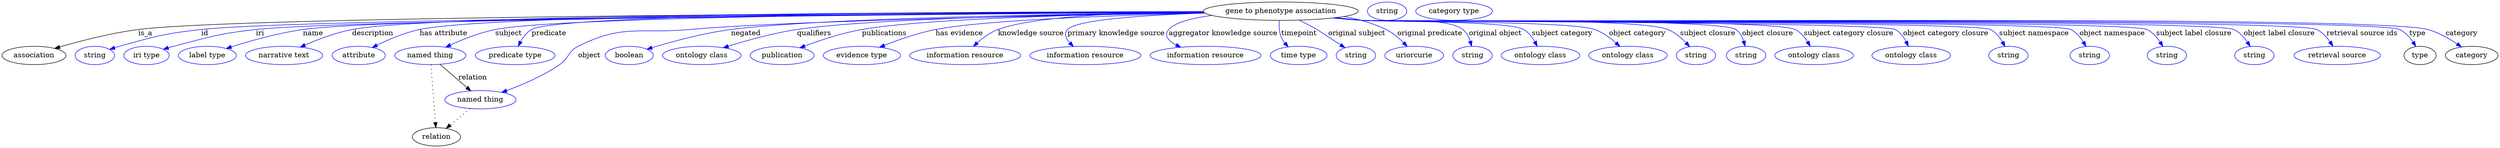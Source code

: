 digraph {
	graph [bb="0,0,4878.7,283"];
	node [label="\N"];
	"gene to phenotype association"	[height=0.5,
		label="gene to phenotype association",
		pos="2498.4,265",
		width=4.2066];
	association	[height=0.5,
		pos="62.394,178",
		width=1.7332];
	"gene to phenotype association" -> association	[label=is_a,
		lp="280.39,221.5",
		pos="e,102.91,191.79 2347.1,263.6 1878.7,262.07 470.95,255.33 266.39,229 213.1,222.14 153.57,206.61 112.64,194.67"];
	id	[color=blue,
		height=0.5,
		label=string,
		pos="181.39,178",
		width=1.0652];
	"gene to phenotype association" -> id	[color=blue,
		label=id,
		lp="396.39,221.5",
		pos="e,210.38,189.98 2347.6,263.13 1897.4,260.29 581.96,250.27 389.39,229 317.23,221.03 299.34,215.5 229.39,196 226.29,195.13 223.09,\
194.17 219.89,193.15",
		style=solid];
	iri	[color=blue,
		height=0.5,
		label="iri type",
		pos="282.39,178",
		width=1.2277];
	"gene to phenotype association" -> iri	[color=blue,
		label=iri,
		lp="503.39,221.5",
		pos="e,315.31,190.16 2347.5,262.98 1912.9,259.82 677.2,249.16 495.39,229 423.23,221 405.62,214.45 335.39,196 332.02,195.11 328.55,194.14 \
325.06,193.12",
		style=solid];
	name	[color=blue,
		height=0.5,
		label="label type",
		pos="401.39,178",
		width=1.5707];
	"gene to phenotype association" -> name	[color=blue,
		label=name,
		lp="607.39,221.5",
		pos="e,438.25,191.77 2347.3,263.35 1926.2,261.26 759.22,253.29 587.39,229 538.92,222.15 485.05,206.78 447.81,194.87",
		style=solid];
	description	[color=blue,
		height=0.5,
		label="narrative text",
		pos="551.39,178",
		width=2.0943];
	"gene to phenotype association" -> description	[color=blue,
		label=description,
		lp="723.89,221.5",
		pos="e,582.77,194.4 2347.1,264.05 1940.6,263.75 844.21,260.04 683.39,229 651.71,222.88 617.7,209.83 592.13,198.6",
		style=solid];
	"has attribute"	[color=blue,
		height=0.5,
		label=attribute,
		pos="696.39,178",
		width=1.4443];
	"gene to phenotype association" -> "has attribute"	[color=blue,
		label="has attribute",
		lp="862.39,221.5",
		pos="e,722.86,193.55 2347,264.09 1961.5,263.87 962.53,260.25 815.39,229 786.11,222.78 754.98,209.44 731.91,198.1",
		style=solid];
	subject	[color=blue,
		height=0.5,
		label="named thing",
		pos="836.39,178",
		width=1.9318];
	"gene to phenotype association" -> subject	[color=blue,
		label=subject,
		lp="989.39,221.5",
		pos="e,866.52,194.37 2347.3,263.57 1986.8,262.1 1096.3,255.78 963.39,229 932.94,222.86 900.37,209.9 875.84,198.71",
		style=solid];
	predicate	[color=blue,
		height=0.5,
		label="predicate type",
		pos="1002.4,178",
		width=2.1665];
	"gene to phenotype association" -> predicate	[color=blue,
		label=predicate,
		lp="1068.4,221.5",
		pos="e,1008.4,196.14 2347,264.19 1984.3,264.13 1090.8,260.75 1034.4,229 1025,223.69 1017.9,214.33 1012.8,205.13",
		style=solid];
	object	[color=blue,
		height=0.5,
		label="named thing",
		pos="934.39,91",
		width=1.9318];
	"gene to phenotype association" -> object	[color=blue,
		label=object,
		lp="1147.4,178",
		pos="e,976.03,105.47 2349.3,261.73 2082.5,257.29 1533.3,246.34 1342.4,229 1245.2,220.17 1212.5,240.02 1125.4,196 1105.2,185.79 1108.1,\
172.77 1089.4,160 1057.3,138.07 1017,120.64 985.5,108.92",
		style=solid];
	negated	[color=blue,
		height=0.5,
		label=boolean,
		pos="1225.4,178",
		width=1.2999];
	"gene to phenotype association" -> negated	[color=blue,
		label=negated,
		lp="1452.4,221.5",
		pos="e,1260,190.37 2348,262.71 2095.6,259.93 1597.4,251.7 1423.4,229 1369.6,221.98 1309.4,205.49 1269.6,193.36",
		style=solid];
	qualifiers	[color=blue,
		height=0.5,
		label="ontology class",
		pos="1366.4,178",
		width=2.1304];
	"gene to phenotype association" -> qualifiers	[color=blue,
		label=qualifiers,
		lp="1585.9,221.5",
		pos="e,1408.3,193.18 2348.2,262.57 2121.2,259.7 1701.2,251.46 1552.4,229 1506.1,222.01 1454.8,207.72 1417.8,196.19",
		style=solid];
	publications	[color=blue,
		height=0.5,
		label=publication,
		pos="1523.4,178",
		width=1.7332];
	"gene to phenotype association" -> publications	[color=blue,
		label=publications,
		lp="1723.4,221.5",
		pos="e,1558,193.06 2348.4,262.38 2147.9,259.39 1803.5,251.12 1679.4,229 1640.7,222.11 1598.4,208.11 1567.6,196.67",
		style=solid];
	"has evidence"	[color=blue,
		height=0.5,
		label="evidence type",
		pos="1679.4,178",
		width=2.0943];
	"gene to phenotype association" -> "has evidence"	[color=blue,
		label="has evidence",
		lp="1869.9,221.5",
		pos="e,1713.8,194.06 2350.1,261.18 2182.5,257.14 1920.5,247.98 1823.4,229 1788.9,222.26 1751.4,209.05 1723.4,197.9",
		style=solid];
	"knowledge source"	[color=blue,
		height=0.5,
		label="information resource",
		pos="1881.4,178",
		width=3.015];
	"gene to phenotype association" -> "knowledge source"	[color=blue,
		label="knowledge source",
		lp="2009.9,221.5",
		pos="e,1897.3,195.93 2346.9,264.39 2208.9,262.95 2016.2,255.89 1945.4,229 1930.4,223.32 1916.2,212.85 1904.9,202.96",
		style=solid];
	"primary knowledge source"	[color=blue,
		height=0.5,
		label="information resource",
		pos="2116.4,178",
		width=3.015];
	"gene to phenotype association" -> "primary knowledge source"	[color=blue,
		label="primary knowledge source",
		lp="2176.4,221.5",
		pos="e,2093.1,195.58 2350.3,261.21 2238,257.51 2099.7,248.92 2081.4,229 2074.1,221.04 2078.2,211.47 2085.7,202.85",
		style=solid];
	"aggregator knowledge source"	[color=blue,
		height=0.5,
		label="information resource",
		pos="2351.4,178",
		width=3.015];
	"gene to phenotype association" -> "aggregator knowledge source"	[color=blue,
		label="aggregator knowledge source",
		lp="2385.9,221.5",
		pos="e,2303,194.15 2363.9,256.71 2325.9,251.67 2291.5,243.21 2279.4,229 2269.3,217.19 2278.7,206.86 2293.6,198.69",
		style=solid];
	timepoint	[color=blue,
		height=0.5,
		label="time type",
		pos="2533.4,178",
		width=1.5346];
	"gene to phenotype association" -> timepoint	[color=blue,
		label=timepoint,
		lp="2534.4,221.5",
		pos="e,2513.1,194.83 2495.7,246.69 2494.9,236.76 2495.1,224.26 2499.4,214 2501.1,209.95 2503.5,206.11 2506.2,202.56",
		style=solid];
	"original subject"	[color=blue,
		height=0.5,
		label=string,
		pos="2645.4,178",
		width=1.0652];
	"gene to phenotype association" -> "original subject"	[color=blue,
		label="original subject",
		lp="2647.4,221.5",
		pos="e,2623.9,193.16 2534.2,247.4 2545.6,241.84 2558.2,235.42 2569.4,229 2570.6,228.29 2594.6,212.48 2615.4,198.82",
		style=solid];
	"original predicate"	[color=blue,
		height=0.5,
		label=uriorcurie,
		pos="2759.4,178",
		width=1.5887];
	"gene to phenotype association" -> "original predicate"	[color=blue,
		label="original predicate",
		lp="2789.9,221.5",
		pos="e,2745.8,195.62 2622.3,254.63 2650.3,249.37 2679.1,241.31 2704.4,229 2717.2,222.76 2729.2,212.6 2738.7,203.05",
		style=solid];
	"original object"	[color=blue,
		height=0.5,
		label=string,
		pos="2873.4,178",
		width=1.0652];
	"gene to phenotype association" -> "original object"	[color=blue,
		label="original object",
		lp="2917.9,221.5",
		pos="e,2871.5,196.13 2606.6,252.37 2624.3,250.54 2642.3,248.69 2659.4,247 2702.7,242.72 2819.7,255.33 2854.4,229 2861.7,223.43 2866.2,\
214.67 2869,206.03",
		style=solid];
	"subject category"	[color=blue,
		height=0.5,
		label="ontology class",
		pos="3006.4,178",
		width=2.1304];
	"gene to phenotype association" -> "subject category"	[color=blue,
		label="subject category",
		lp="3048.9,221.5",
		pos="e,3000,196.02 2604.4,252.08 2622.7,250.22 2641.6,248.45 2659.4,247 2694.2,244.16 2943.1,246.44 2973.4,229 2982.9,223.55 2990.1,214.16 \
2995.4,204.98",
		style=solid];
	"object category"	[color=blue,
		height=0.5,
		label="ontology class",
		pos="3177.4,178",
		width=2.1304];
	"gene to phenotype association" -> "object category"	[color=blue,
		label="object category",
		lp="3195.9,221.5",
		pos="e,3161.5,195.82 2603.1,251.94 2621.8,250.07 2641.2,248.32 2659.4,247 2709.6,243.35 3065,246.16 3112.4,229 3127.8,223.4 3142.6,212.7 \
3154.1,202.62",
		style=solid];
	"subject closure"	[color=blue,
		height=0.5,
		label=string,
		pos="3310.4,178",
		width=1.0652];
	"gene to phenotype association" -> "subject closure"	[color=blue,
		label="subject closure",
		lp="3333.9,221.5",
		pos="e,3297.9,195.34 2602.2,251.88 2621.2,249.99 2640.9,248.25 2659.4,247 2725.5,242.52 3194,253.82 3255.4,229 3269.1,223.45 3281.6,212.83 \
3291.2,202.8",
		style=solid];
	"object closure"	[color=blue,
		height=0.5,
		label=string,
		pos="3408.4,178",
		width=1.0652];
	"gene to phenotype association" -> "object closure"	[color=blue,
		label="object closure",
		lp="3450.4,221.5",
		pos="e,3406.3,196.38 2601.8,251.84 2620.9,249.94 2640.7,248.21 2659.4,247 2699.8,244.37 3355.1,252.12 3388.4,229 3396.1,223.65 3400.8,\
214.82 3403.7,206.06",
		style=solid];
	"subject category closure"	[color=blue,
		height=0.5,
		label="ontology class",
		pos="3541.4,178",
		width=2.1304];
	"gene to phenotype association" -> "subject category closure"	[color=blue,
		label="subject category closure",
		lp="3608.9,221.5",
		pos="e,3533.8,196.21 2601.8,251.79 2620.9,249.9 2640.7,248.18 2659.4,247 2706.3,244.03 3462.7,250.58 3504.4,229 3514.6,223.73 3522.7,\
214.25 3528.7,204.94",
		style=solid];
	"object category closure"	[color=blue,
		height=0.5,
		label="ontology class",
		pos="3731.4,178",
		width=2.1304];
	"gene to phenotype association" -> "object category closure"	[color=blue,
		label="object category closure",
		lp="3798.9,221.5",
		pos="e,3725.7,196.14 2601.3,251.77 2620.6,249.87 2640.6,248.15 2659.4,247 2688.3,245.23 3675.2,243.28 3700.4,229 3709.6,223.76 3716.5,\
214.54 3721.3,205.43",
		style=solid];
	"subject namespace"	[color=blue,
		height=0.5,
		label=string,
		pos="3921.4,178",
		width=1.0652];
	"gene to phenotype association" -> "subject namespace"	[color=blue,
		label="subject namespace",
		lp="3971.4,221.5",
		pos="e,3914.7,195.72 2601.3,251.73 2620.6,249.83 2640.6,248.13 2659.4,247 2693.4,244.96 3856.3,244.96 3886.4,229 3896.5,223.66 3904.3,\
213.97 3909.9,204.54",
		style=solid];
	"object namespace"	[color=blue,
		height=0.5,
		label=string,
		pos="4080.4,178",
		width=1.0652];
	"gene to phenotype association" -> "object namespace"	[color=blue,
		label="object namespace",
		lp="4124.4,221.5",
		pos="e,4073,195.76 2600.9,251.75 2620.3,249.83 2640.5,248.12 2659.4,247 2697.8,244.73 4009.2,246.53 4043.4,229 4053.7,223.7 4061.9,214.02 \
4067.9,204.58",
		style=solid];
	"subject label closure"	[color=blue,
		height=0.5,
		label=string,
		pos="4231.4,178",
		width=1.0652];
	"gene to phenotype association" -> "subject label closure"	[color=blue,
		label="subject label closure",
		lp="4284.4,221.5",
		pos="e,4223.4,195.79 2600.9,251.73 2620.3,249.81 2640.5,248.11 2659.4,247 2701.9,244.51 4154.2,247.91 4192.4,229 4203.1,223.69 4211.8,\
213.87 4218.2,204.33",
		style=solid];
	"object label closure"	[color=blue,
		height=0.5,
		label=string,
		pos="4402.4,178",
		width=1.0652];
	"gene to phenotype association" -> "object label closure"	[color=blue,
		label="object label closure",
		lp="4450.9,221.5",
		pos="e,4394.1,195.8 2600.9,251.71 2620.3,249.8 2640.5,248.1 2659.4,247 2706.6,244.26 4319.9,249.72 4362.4,229 4373.3,223.71 4382.1,213.89 \
4388.7,204.35",
		style=solid];
	"retrieval source ids"	[color=blue,
		height=0.5,
		label="retrieval source",
		pos="4564.4,178",
		width=2.347];
	"gene to phenotype association" -> "retrieval source ids"	[color=blue,
		label="retrieval source ids",
		lp="4612.9,221.5",
		pos="e,4555.8,196.3 2600.9,251.69 2620.3,249.79 2640.5,248.09 2659.4,247 2711.1,244.03 4477.8,251.67 4524.4,229 4535.1,223.79 4543.9,\
214.17 4550.4,204.76",
		style=solid];
	type	[height=0.5,
		pos="4726.4,178",
		width=0.86659];
	"gene to phenotype association" -> type	[color=blue,
		label=type,
		lp="4721.4,221.5",
		pos="e,4718.1,195.81 2600.9,251.68 2620.3,249.77 2640.5,248.08 2659.4,247 2715.6,243.79 4635.8,253.62 4686.4,229 4697.3,223.72 4706.1,\
213.9 4712.7,204.36",
		style=solid];
	category	[height=0.5,
		pos="4827.4,178",
		width=1.4263];
	"gene to phenotype association" -> category	[color=blue,
		label=category,
		lp="4807.9,221.5",
		pos="e,4807.2,194.82 2600.9,251.68 2620.3,249.77 2640.5,248.08 2659.4,247 2717.1,243.71 4685.6,244.29 4741.4,229 4762.1,223.34 4782.9,\
211.42 4798.9,200.65",
		style=solid];
	subject -> object	[label=relation,
		lp="919.39,134.5",
		pos="e,915.56,108.34 855.29,160.61 870.2,147.68 891.19,129.47 907.8,115.07"];
	relation	[height=0.5,
		pos="848.39,18",
		width=1.2999];
	subject -> relation	[pos="e,847.09,36.188 837.7,159.79 839.78,132.48 843.84,78.994 846.31,46.38",
		style=dotted];
	object -> relation	[pos="e,867.35,34.647 914.45,73.533 902.81,63.922 887.97,51.669 875.3,41.213",
		style=dotted];
	association_type	[color=blue,
		height=0.5,
		label=string,
		pos="2706.4,265",
		width=1.0652];
	association_category	[color=blue,
		height=0.5,
		label="category type",
		pos="2837.4,265",
		width=2.0762];
}
